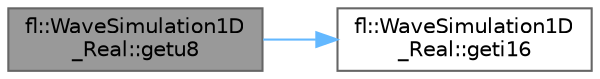 digraph "fl::WaveSimulation1D_Real::getu8"
{
 // INTERACTIVE_SVG=YES
 // LATEX_PDF_SIZE
  bgcolor="transparent";
  edge [fontname=Helvetica,fontsize=10,labelfontname=Helvetica,labelfontsize=10];
  node [fontname=Helvetica,fontsize=10,shape=box,height=0.2,width=0.4];
  rankdir="LR";
  Node1 [id="Node000001",label="fl::WaveSimulation1D\l_Real::getu8",height=0.2,width=0.4,color="gray40", fillcolor="grey60", style="filled", fontcolor="black",tooltip=" "];
  Node1 -> Node2 [id="edge1_Node000001_Node000002",color="steelblue1",style="solid",tooltip=" "];
  Node2 [id="Node000002",label="fl::WaveSimulation1D\l_Real::geti16",height=0.2,width=0.4,color="grey40", fillcolor="white", style="filled",URL="$da/df9/classfl_1_1_wave_simulation1_d___real_a07169506b17b5bf5f98253f278241115.html#a07169506b17b5bf5f98253f278241115",tooltip=" "];
}
